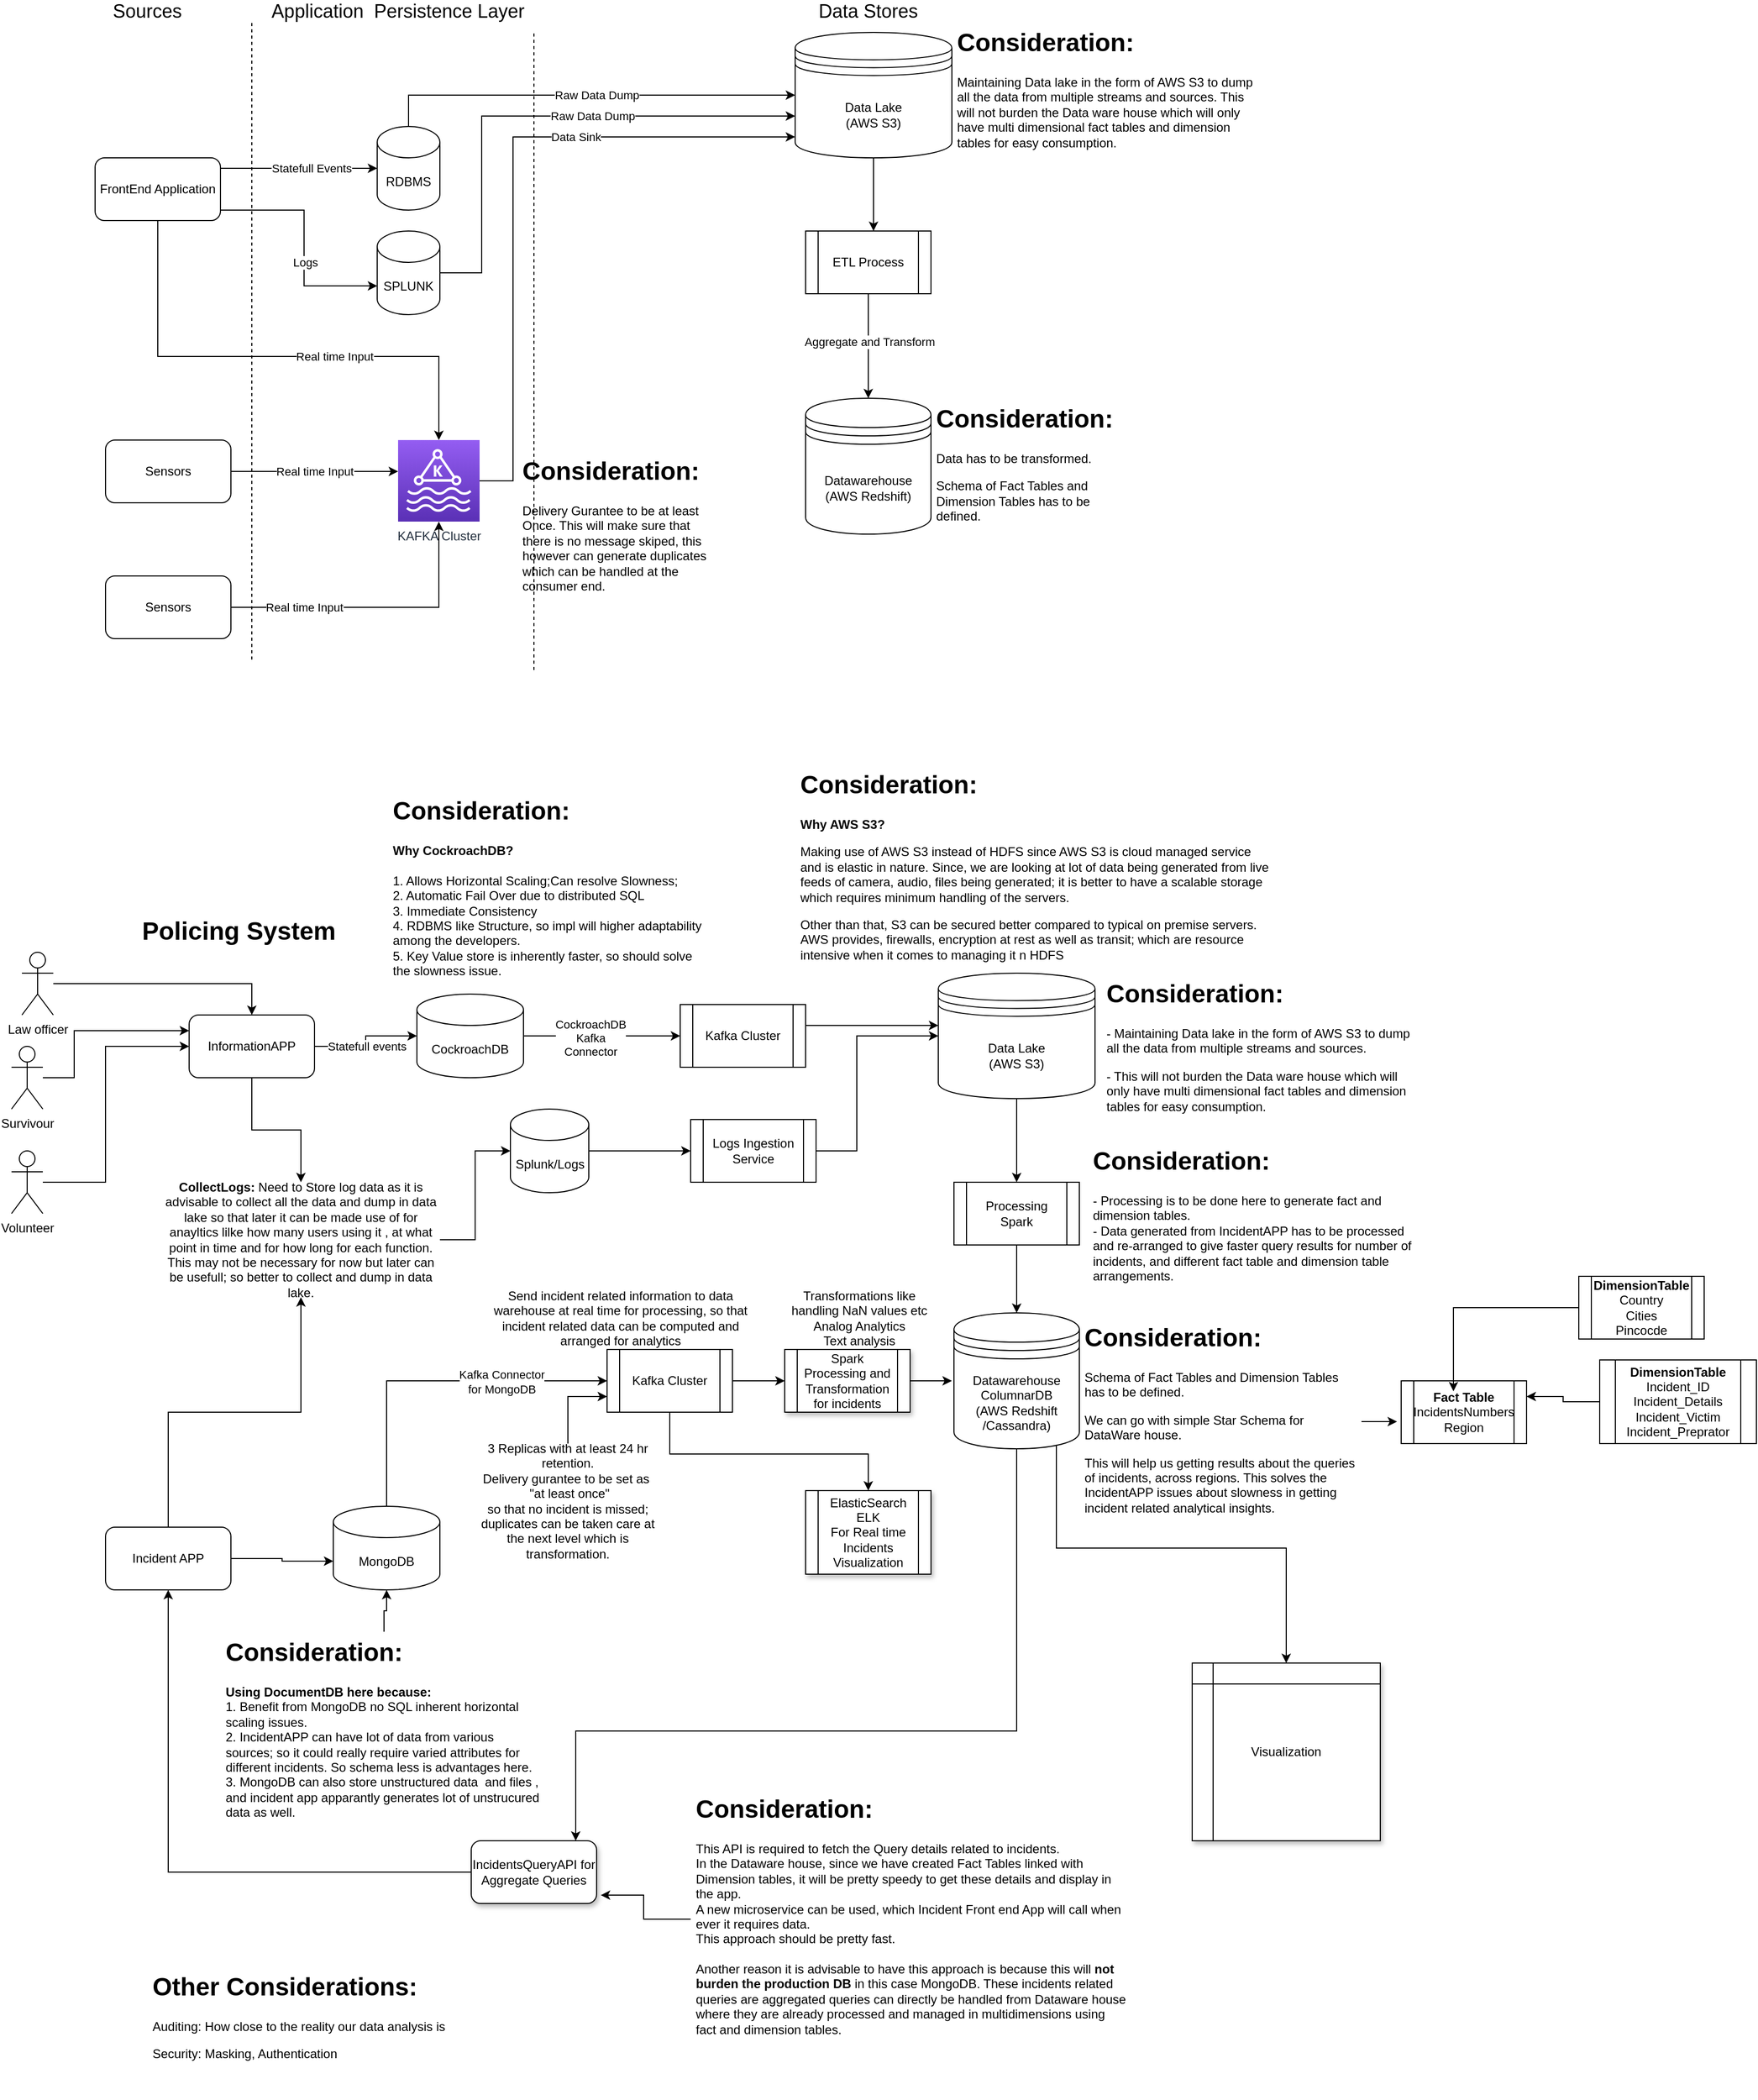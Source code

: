 <mxfile version="14.5.10" type="github">
  <diagram id="86TCpwpJEMBFlHIx1PRZ" name="Page-1">
    <mxGraphModel dx="2109" dy="1843" grid="1" gridSize="10" guides="1" tooltips="1" connect="1" arrows="1" fold="1" page="1" pageScale="1" pageWidth="827" pageHeight="1169" math="0" shadow="0">
      <root>
        <mxCell id="0" />
        <mxCell id="1" parent="0" />
        <mxCell id="M00Jkyyd9K6bwBccqDg0-34" style="edgeStyle=orthogonalEdgeStyle;rounded=0;orthogonalLoop=1;jettySize=auto;html=1;" parent="1" source="M00Jkyyd9K6bwBccqDg0-1" target="M00Jkyyd9K6bwBccqDg0-32" edge="1">
          <mxGeometry relative="1" as="geometry">
            <Array as="points">
              <mxPoint x="320" />
            </Array>
          </mxGeometry>
        </mxCell>
        <mxCell id="M00Jkyyd9K6bwBccqDg0-37" value="Raw Data Dump" style="edgeLabel;html=1;align=center;verticalAlign=middle;resizable=0;points=[];" parent="M00Jkyyd9K6bwBccqDg0-34" vertex="1" connectable="0">
          <mxGeometry x="-0.055" y="1" relative="1" as="geometry">
            <mxPoint x="21" y="1" as="offset" />
          </mxGeometry>
        </mxCell>
        <mxCell id="M00Jkyyd9K6bwBccqDg0-1" value="RDBMS" style="shape=cylinder3;whiteSpace=wrap;html=1;boundedLbl=1;backgroundOutline=1;size=15;" parent="1" vertex="1">
          <mxGeometry x="290" y="30" width="60" height="80" as="geometry" />
        </mxCell>
        <mxCell id="M00Jkyyd9K6bwBccqDg0-10" style="edgeStyle=orthogonalEdgeStyle;rounded=0;orthogonalLoop=1;jettySize=auto;html=1;" parent="1" source="M00Jkyyd9K6bwBccqDg0-2" target="M00Jkyyd9K6bwBccqDg0-1" edge="1">
          <mxGeometry relative="1" as="geometry">
            <Array as="points">
              <mxPoint x="250" y="70" />
              <mxPoint x="250" y="70" />
            </Array>
          </mxGeometry>
        </mxCell>
        <mxCell id="M00Jkyyd9K6bwBccqDg0-14" value="Statefull Events" style="edgeLabel;html=1;align=center;verticalAlign=middle;resizable=0;points=[];" parent="M00Jkyyd9K6bwBccqDg0-10" vertex="1" connectable="0">
          <mxGeometry x="0.4" y="-2" relative="1" as="geometry">
            <mxPoint x="-18" y="-2" as="offset" />
          </mxGeometry>
        </mxCell>
        <mxCell id="M00Jkyyd9K6bwBccqDg0-15" style="edgeStyle=orthogonalEdgeStyle;rounded=0;orthogonalLoop=1;jettySize=auto;html=1;entryX=0;entryY=0;entryDx=0;entryDy=52.5;entryPerimeter=0;" parent="1" source="M00Jkyyd9K6bwBccqDg0-2" target="M00Jkyyd9K6bwBccqDg0-11" edge="1">
          <mxGeometry relative="1" as="geometry">
            <Array as="points">
              <mxPoint x="220" y="110" />
              <mxPoint x="220" y="183" />
            </Array>
          </mxGeometry>
        </mxCell>
        <mxCell id="M00Jkyyd9K6bwBccqDg0-17" value="Logs" style="edgeLabel;html=1;align=center;verticalAlign=middle;resizable=0;points=[];" parent="M00Jkyyd9K6bwBccqDg0-15" vertex="1" connectable="0">
          <mxGeometry x="0.164" y="1" relative="1" as="geometry">
            <mxPoint as="offset" />
          </mxGeometry>
        </mxCell>
        <mxCell id="M00Jkyyd9K6bwBccqDg0-28" value="Real time Input" style="edgeStyle=orthogonalEdgeStyle;rounded=0;orthogonalLoop=1;jettySize=auto;html=1;" parent="1" source="M00Jkyyd9K6bwBccqDg0-2" target="M00Jkyyd9K6bwBccqDg0-19" edge="1">
          <mxGeometry x="0.247" relative="1" as="geometry">
            <Array as="points">
              <mxPoint x="80" y="250" />
              <mxPoint x="349" y="250" />
            </Array>
            <mxPoint as="offset" />
          </mxGeometry>
        </mxCell>
        <mxCell id="M00Jkyyd9K6bwBccqDg0-2" value="FrontEnd Application" style="rounded=1;whiteSpace=wrap;html=1;" parent="1" vertex="1">
          <mxGeometry x="20" y="60" width="120" height="60" as="geometry" />
        </mxCell>
        <mxCell id="M00Jkyyd9K6bwBccqDg0-20" style="edgeStyle=orthogonalEdgeStyle;rounded=0;orthogonalLoop=1;jettySize=auto;html=1;" parent="1" source="M00Jkyyd9K6bwBccqDg0-5" target="M00Jkyyd9K6bwBccqDg0-19" edge="1">
          <mxGeometry relative="1" as="geometry">
            <Array as="points">
              <mxPoint x="190" y="360" />
              <mxPoint x="190" y="360" />
            </Array>
          </mxGeometry>
        </mxCell>
        <mxCell id="M00Jkyyd9K6bwBccqDg0-22" value="Real time Input" style="edgeLabel;html=1;align=center;verticalAlign=middle;resizable=0;points=[];" parent="M00Jkyyd9K6bwBccqDg0-20" vertex="1" connectable="0">
          <mxGeometry x="-0.138" y="4" relative="1" as="geometry">
            <mxPoint x="11" y="4" as="offset" />
          </mxGeometry>
        </mxCell>
        <mxCell id="M00Jkyyd9K6bwBccqDg0-5" value="Sensors&lt;br&gt;" style="rounded=1;whiteSpace=wrap;html=1;" parent="1" vertex="1">
          <mxGeometry x="30" y="330" width="120" height="60" as="geometry" />
        </mxCell>
        <mxCell id="M00Jkyyd9K6bwBccqDg0-21" style="edgeStyle=orthogonalEdgeStyle;rounded=0;orthogonalLoop=1;jettySize=auto;html=1;" parent="1" source="M00Jkyyd9K6bwBccqDg0-6" target="M00Jkyyd9K6bwBccqDg0-19" edge="1">
          <mxGeometry relative="1" as="geometry" />
        </mxCell>
        <mxCell id="M00Jkyyd9K6bwBccqDg0-23" value="Real time Input" style="edgeLabel;html=1;align=center;verticalAlign=middle;resizable=0;points=[];" parent="M00Jkyyd9K6bwBccqDg0-21" vertex="1" connectable="0">
          <mxGeometry x="-0.36" y="-1" relative="1" as="geometry">
            <mxPoint x="-20" y="-1" as="offset" />
          </mxGeometry>
        </mxCell>
        <mxCell id="M00Jkyyd9K6bwBccqDg0-6" value="Sensors&lt;br&gt;" style="rounded=1;whiteSpace=wrap;html=1;" parent="1" vertex="1">
          <mxGeometry x="30" y="460" width="120" height="60" as="geometry" />
        </mxCell>
        <mxCell id="M00Jkyyd9K6bwBccqDg0-8" value="&lt;font style=&quot;font-size: 18px&quot;&gt;Sources&lt;/font&gt;" style="text;html=1;strokeColor=none;fillColor=none;align=center;verticalAlign=middle;whiteSpace=wrap;rounded=0;" parent="1" vertex="1">
          <mxGeometry x="30" y="-90" width="80" height="20" as="geometry" />
        </mxCell>
        <mxCell id="M00Jkyyd9K6bwBccqDg0-36" style="edgeStyle=orthogonalEdgeStyle;rounded=0;orthogonalLoop=1;jettySize=auto;html=1;" parent="1" source="M00Jkyyd9K6bwBccqDg0-11" target="M00Jkyyd9K6bwBccqDg0-32" edge="1">
          <mxGeometry relative="1" as="geometry">
            <Array as="points">
              <mxPoint x="390" y="170" />
              <mxPoint x="390" y="20" />
            </Array>
          </mxGeometry>
        </mxCell>
        <mxCell id="M00Jkyyd9K6bwBccqDg0-38" value="Raw Data Dump" style="edgeLabel;html=1;align=center;verticalAlign=middle;resizable=0;points=[];" parent="M00Jkyyd9K6bwBccqDg0-36" vertex="1" connectable="0">
          <mxGeometry x="0.138" y="-1" relative="1" as="geometry">
            <mxPoint x="17" y="-1" as="offset" />
          </mxGeometry>
        </mxCell>
        <mxCell id="M00Jkyyd9K6bwBccqDg0-11" value="SPLUNK" style="shape=cylinder3;whiteSpace=wrap;html=1;boundedLbl=1;backgroundOutline=1;size=15;" parent="1" vertex="1">
          <mxGeometry x="290" y="130" width="60" height="80" as="geometry" />
        </mxCell>
        <mxCell id="M00Jkyyd9K6bwBccqDg0-16" value="" style="endArrow=none;dashed=1;html=1;" parent="1" edge="1">
          <mxGeometry width="50" height="50" relative="1" as="geometry">
            <mxPoint x="170" y="540" as="sourcePoint" />
            <mxPoint x="170" y="-70" as="targetPoint" />
          </mxGeometry>
        </mxCell>
        <mxCell id="M00Jkyyd9K6bwBccqDg0-18" value="&lt;span style=&quot;font-size: 18px&quot;&gt;Application&amp;nbsp; Persistence Layer&lt;/span&gt;" style="text;html=1;strokeColor=none;fillColor=none;align=center;verticalAlign=middle;whiteSpace=wrap;rounded=0;" parent="1" vertex="1">
          <mxGeometry x="160" y="-90" width="300" height="20" as="geometry" />
        </mxCell>
        <mxCell id="M00Jkyyd9K6bwBccqDg0-50" style="edgeStyle=orthogonalEdgeStyle;rounded=0;orthogonalLoop=1;jettySize=auto;html=1;entryX=0;entryY=0.833;entryDx=0;entryDy=0;entryPerimeter=0;" parent="1" source="M00Jkyyd9K6bwBccqDg0-19" target="M00Jkyyd9K6bwBccqDg0-32" edge="1">
          <mxGeometry relative="1" as="geometry">
            <mxPoint x="610" y="50" as="targetPoint" />
            <Array as="points">
              <mxPoint x="420" y="369" />
              <mxPoint x="420" y="40" />
            </Array>
          </mxGeometry>
        </mxCell>
        <mxCell id="M00Jkyyd9K6bwBccqDg0-51" value="Data Sink" style="edgeLabel;html=1;align=center;verticalAlign=middle;resizable=0;points=[];" parent="M00Jkyyd9K6bwBccqDg0-50" vertex="1" connectable="0">
          <mxGeometry x="-0.04" y="3" relative="1" as="geometry">
            <mxPoint x="63" y="-58" as="offset" />
          </mxGeometry>
        </mxCell>
        <mxCell id="M00Jkyyd9K6bwBccqDg0-19" value="KAFKA Cluster" style="points=[[0,0,0],[0.25,0,0],[0.5,0,0],[0.75,0,0],[1,0,0],[0,1,0],[0.25,1,0],[0.5,1,0],[0.75,1,0],[1,1,0],[0,0.25,0],[0,0.5,0],[0,0.75,0],[1,0.25,0],[1,0.5,0],[1,0.75,0]];outlineConnect=0;fontColor=#232F3E;gradientColor=#945DF2;gradientDirection=north;fillColor=#5A30B5;strokeColor=#ffffff;dashed=0;verticalLabelPosition=bottom;verticalAlign=top;align=center;html=1;fontSize=12;fontStyle=0;aspect=fixed;shape=mxgraph.aws4.resourceIcon;resIcon=mxgraph.aws4.managed_streaming_for_kafka;" parent="1" vertex="1">
          <mxGeometry x="310" y="330" width="78" height="78" as="geometry" />
        </mxCell>
        <mxCell id="M00Jkyyd9K6bwBccqDg0-26" value="" style="endArrow=none;dashed=1;html=1;" parent="1" edge="1">
          <mxGeometry width="50" height="50" relative="1" as="geometry">
            <mxPoint x="440" y="550" as="sourcePoint" />
            <mxPoint x="440" y="-60" as="targetPoint" />
          </mxGeometry>
        </mxCell>
        <mxCell id="M00Jkyyd9K6bwBccqDg0-29" value="&lt;h1&gt;Consideration:&lt;/h1&gt;&lt;div&gt;Delivery Gurantee to be at least Once. This will make sure that there is no message skiped, this however can generate duplicates which can be handled at the consumer end.&lt;/div&gt;" style="text;html=1;strokeColor=none;fillColor=none;spacing=5;spacingTop=-20;whiteSpace=wrap;overflow=hidden;rounded=0;" parent="1" vertex="1">
          <mxGeometry x="423.5" y="340" width="190" height="170" as="geometry" />
        </mxCell>
        <mxCell id="M00Jkyyd9K6bwBccqDg0-30" value="Datawarehouse&lt;br&gt;(AWS Redshift)" style="shape=datastore;whiteSpace=wrap;html=1;" parent="1" vertex="1">
          <mxGeometry x="700" y="290" width="120" height="130" as="geometry" />
        </mxCell>
        <mxCell id="M00Jkyyd9K6bwBccqDg0-39" style="edgeStyle=orthogonalEdgeStyle;rounded=0;orthogonalLoop=1;jettySize=auto;html=1;" parent="1" source="M00Jkyyd9K6bwBccqDg0-32" target="M00Jkyyd9K6bwBccqDg0-33" edge="1">
          <mxGeometry relative="1" as="geometry">
            <Array as="points">
              <mxPoint x="765" y="110" />
              <mxPoint x="765" y="110" />
            </Array>
          </mxGeometry>
        </mxCell>
        <mxCell id="M00Jkyyd9K6bwBccqDg0-32" value="Data Lake&lt;br&gt;(AWS S3)" style="shape=datastore;whiteSpace=wrap;html=1;" parent="1" vertex="1">
          <mxGeometry x="690" y="-60" width="150" height="120" as="geometry" />
        </mxCell>
        <mxCell id="M00Jkyyd9K6bwBccqDg0-41" style="edgeStyle=orthogonalEdgeStyle;rounded=0;orthogonalLoop=1;jettySize=auto;html=1;" parent="1" source="M00Jkyyd9K6bwBccqDg0-33" target="M00Jkyyd9K6bwBccqDg0-30" edge="1">
          <mxGeometry relative="1" as="geometry" />
        </mxCell>
        <mxCell id="M00Jkyyd9K6bwBccqDg0-42" value="Aggregate and Transform" style="edgeLabel;html=1;align=center;verticalAlign=middle;resizable=0;points=[];" parent="M00Jkyyd9K6bwBccqDg0-41" vertex="1" connectable="0">
          <mxGeometry x="-0.08" y="1" relative="1" as="geometry">
            <mxPoint as="offset" />
          </mxGeometry>
        </mxCell>
        <mxCell id="M00Jkyyd9K6bwBccqDg0-33" value="ETL Process" style="shape=process;whiteSpace=wrap;html=1;backgroundOutline=1;" parent="1" vertex="1">
          <mxGeometry x="700" y="130" width="120" height="60" as="geometry" />
        </mxCell>
        <mxCell id="M00Jkyyd9K6bwBccqDg0-44" value="&lt;h1&gt;Consideration:&lt;/h1&gt;&lt;p&gt;Data has to be transformed.&amp;nbsp;&lt;/p&gt;&lt;p&gt;Schema of Fact Tables and Dimension Tables has to be defined.&lt;/p&gt;" style="text;html=1;strokeColor=none;fillColor=none;spacing=5;spacingTop=-20;whiteSpace=wrap;overflow=hidden;rounded=0;" parent="1" vertex="1">
          <mxGeometry x="820" y="290" width="190" height="120" as="geometry" />
        </mxCell>
        <mxCell id="M00Jkyyd9K6bwBccqDg0-47" value="&lt;span style=&quot;font-size: 18px&quot;&gt;Data Stores&lt;/span&gt;" style="text;html=1;strokeColor=none;fillColor=none;align=center;verticalAlign=middle;whiteSpace=wrap;rounded=0;" parent="1" vertex="1">
          <mxGeometry x="650" y="-90" width="220" height="20" as="geometry" />
        </mxCell>
        <mxCell id="M00Jkyyd9K6bwBccqDg0-52" value="&lt;h1&gt;Consideration:&lt;/h1&gt;&lt;p&gt;Maintaining Data lake in the form of AWS S3 to dump all the data from multiple streams and sources. This will not burden the Data ware house which will only have multi dimensional fact tables and dimension tables for easy consumption.&lt;/p&gt;" style="text;html=1;strokeColor=none;fillColor=none;spacing=5;spacingTop=-20;whiteSpace=wrap;overflow=hidden;rounded=0;" parent="1" vertex="1">
          <mxGeometry x="840" y="-70" width="300" height="160" as="geometry" />
        </mxCell>
        <mxCell id="M00Jkyyd9K6bwBccqDg0-67" style="edgeStyle=orthogonalEdgeStyle;rounded=0;orthogonalLoop=1;jettySize=auto;html=1;" parent="1" source="M00Jkyyd9K6bwBccqDg0-53" target="M00Jkyyd9K6bwBccqDg0-55" edge="1">
          <mxGeometry relative="1" as="geometry" />
        </mxCell>
        <mxCell id="M00Jkyyd9K6bwBccqDg0-79" value="Statefull events" style="edgeLabel;html=1;align=center;verticalAlign=middle;resizable=0;points=[];" parent="M00Jkyyd9K6bwBccqDg0-67" vertex="1" connectable="0">
          <mxGeometry x="-0.296" y="3" relative="1" as="geometry">
            <mxPoint x="12" y="3" as="offset" />
          </mxGeometry>
        </mxCell>
        <mxCell id="7txRCt_JXUs7RKzOq8Ak-15" style="edgeStyle=orthogonalEdgeStyle;rounded=0;orthogonalLoop=1;jettySize=auto;html=1;" edge="1" parent="1" source="M00Jkyyd9K6bwBccqDg0-53" target="M00Jkyyd9K6bwBccqDg0-82">
          <mxGeometry relative="1" as="geometry" />
        </mxCell>
        <mxCell id="M00Jkyyd9K6bwBccqDg0-53" value="InformationAPP" style="rounded=1;whiteSpace=wrap;html=1;" parent="1" vertex="1">
          <mxGeometry x="110" y="880" width="120" height="60" as="geometry" />
        </mxCell>
        <mxCell id="M00Jkyyd9K6bwBccqDg0-54" value="&lt;h1&gt;Policing System&lt;/h1&gt;" style="text;html=1;strokeColor=none;fillColor=none;spacing=5;spacingTop=-20;whiteSpace=wrap;overflow=hidden;rounded=0;" parent="1" vertex="1">
          <mxGeometry x="60" y="780" width="370" height="40" as="geometry" />
        </mxCell>
        <mxCell id="M00Jkyyd9K6bwBccqDg0-70" style="edgeStyle=orthogonalEdgeStyle;rounded=0;orthogonalLoop=1;jettySize=auto;html=1;" parent="1" source="M00Jkyyd9K6bwBccqDg0-55" target="M00Jkyyd9K6bwBccqDg0-69" edge="1">
          <mxGeometry relative="1" as="geometry" />
        </mxCell>
        <mxCell id="7txRCt_JXUs7RKzOq8Ak-41" value="CockroachDB&lt;br&gt;Kafka&lt;br&gt;Connector" style="edgeLabel;html=1;align=center;verticalAlign=middle;resizable=0;points=[];" vertex="1" connectable="0" parent="M00Jkyyd9K6bwBccqDg0-70">
          <mxGeometry x="-0.147" y="-2" relative="1" as="geometry">
            <mxPoint as="offset" />
          </mxGeometry>
        </mxCell>
        <mxCell id="M00Jkyyd9K6bwBccqDg0-55" value="CockroachDB" style="shape=cylinder3;whiteSpace=wrap;html=1;boundedLbl=1;backgroundOutline=1;size=15;" parent="1" vertex="1">
          <mxGeometry x="328" y="860" width="102" height="80" as="geometry" />
        </mxCell>
        <mxCell id="M00Jkyyd9K6bwBccqDg0-76" style="edgeStyle=orthogonalEdgeStyle;rounded=0;orthogonalLoop=1;jettySize=auto;html=1;entryX=0.5;entryY=0;entryDx=0;entryDy=0;" parent="1" source="M00Jkyyd9K6bwBccqDg0-56" target="M00Jkyyd9K6bwBccqDg0-53" edge="1">
          <mxGeometry relative="1" as="geometry" />
        </mxCell>
        <mxCell id="M00Jkyyd9K6bwBccqDg0-56" value="Law officer" style="shape=umlActor;verticalLabelPosition=bottom;verticalAlign=top;html=1;outlineConnect=0;" parent="1" vertex="1">
          <mxGeometry x="-50" y="820" width="30" height="60" as="geometry" />
        </mxCell>
        <mxCell id="M00Jkyyd9K6bwBccqDg0-64" style="edgeStyle=orthogonalEdgeStyle;rounded=0;orthogonalLoop=1;jettySize=auto;html=1;entryX=0;entryY=0.25;entryDx=0;entryDy=0;" parent="1" source="M00Jkyyd9K6bwBccqDg0-61" target="M00Jkyyd9K6bwBccqDg0-53" edge="1">
          <mxGeometry relative="1" as="geometry">
            <Array as="points">
              <mxPoint y="940" />
              <mxPoint y="895" />
            </Array>
          </mxGeometry>
        </mxCell>
        <mxCell id="M00Jkyyd9K6bwBccqDg0-61" value="Survivour" style="shape=umlActor;verticalLabelPosition=bottom;verticalAlign=top;html=1;outlineConnect=0;" parent="1" vertex="1">
          <mxGeometry x="-60" y="910" width="30" height="60" as="geometry" />
        </mxCell>
        <mxCell id="M00Jkyyd9K6bwBccqDg0-65" style="edgeStyle=orthogonalEdgeStyle;rounded=0;orthogonalLoop=1;jettySize=auto;html=1;entryX=0;entryY=0.5;entryDx=0;entryDy=0;" parent="1" source="M00Jkyyd9K6bwBccqDg0-62" target="M00Jkyyd9K6bwBccqDg0-53" edge="1">
          <mxGeometry relative="1" as="geometry">
            <Array as="points">
              <mxPoint x="30" y="1040" />
              <mxPoint x="30" y="910" />
            </Array>
          </mxGeometry>
        </mxCell>
        <mxCell id="M00Jkyyd9K6bwBccqDg0-62" value="Volunteer" style="shape=umlActor;verticalLabelPosition=bottom;verticalAlign=top;html=1;outlineConnect=0;" parent="1" vertex="1">
          <mxGeometry x="-60" y="1010" width="30" height="60" as="geometry" />
        </mxCell>
        <mxCell id="M00Jkyyd9K6bwBccqDg0-66" value="&lt;h1&gt;Consideration:&lt;/h1&gt;&lt;div&gt;&lt;b&gt;Why CockroachDB?&lt;/b&gt;&lt;/div&gt;&lt;div&gt;&lt;b&gt;&lt;br&gt;&lt;/b&gt;&lt;/div&gt;&lt;div&gt;1. Allows Horizontal Scaling;Can resolve Slowness;&lt;/div&gt;&lt;div&gt;2. Automatic Fail Over due to distributed SQL&lt;/div&gt;&lt;div&gt;3. Immediate Consistency&lt;/div&gt;&lt;div&gt;4. RDBMS like Structure, so impl will higher adaptability among the developers.&lt;/div&gt;&lt;div&gt;5. Key Value store is inherently faster, so should solve the slowness issue.&lt;/div&gt;&lt;div&gt;&lt;br&gt;&lt;/div&gt;" style="text;html=1;strokeColor=none;fillColor=none;spacing=5;spacingTop=-20;whiteSpace=wrap;overflow=hidden;rounded=0;" parent="1" vertex="1">
          <mxGeometry x="300" y="665" width="310" height="195" as="geometry" />
        </mxCell>
        <mxCell id="M00Jkyyd9K6bwBccqDg0-72" style="edgeStyle=orthogonalEdgeStyle;rounded=0;orthogonalLoop=1;jettySize=auto;html=1;" parent="1" source="M00Jkyyd9K6bwBccqDg0-69" target="M00Jkyyd9K6bwBccqDg0-71" edge="1">
          <mxGeometry relative="1" as="geometry">
            <Array as="points">
              <mxPoint x="770" y="890" />
              <mxPoint x="770" y="890" />
            </Array>
          </mxGeometry>
        </mxCell>
        <mxCell id="M00Jkyyd9K6bwBccqDg0-69" value="Kafka Cluster" style="shape=process;whiteSpace=wrap;html=1;backgroundOutline=1;" parent="1" vertex="1">
          <mxGeometry x="580" y="870" width="120" height="60" as="geometry" />
        </mxCell>
        <mxCell id="M00Jkyyd9K6bwBccqDg0-94" style="edgeStyle=orthogonalEdgeStyle;rounded=0;orthogonalLoop=1;jettySize=auto;html=1;" parent="1" source="M00Jkyyd9K6bwBccqDg0-71" target="M00Jkyyd9K6bwBccqDg0-93" edge="1">
          <mxGeometry relative="1" as="geometry" />
        </mxCell>
        <mxCell id="M00Jkyyd9K6bwBccqDg0-71" value="Data Lake&lt;br&gt;(AWS S3)" style="shape=datastore;whiteSpace=wrap;html=1;" parent="1" vertex="1">
          <mxGeometry x="827" y="840" width="150" height="120" as="geometry" />
        </mxCell>
        <mxCell id="M00Jkyyd9K6bwBccqDg0-73" value="&lt;h1&gt;Consideration:&lt;/h1&gt;&lt;p&gt;- Maintaining Data lake in the form of AWS S3 to dump all the data from multiple streams and sources.&amp;nbsp;&lt;/p&gt;&lt;p&gt;- This will not burden the Data ware house which will only have multi dimensional fact tables and dimension tables for easy consumption.&lt;/p&gt;" style="text;html=1;strokeColor=none;fillColor=none;spacing=5;spacingTop=-20;whiteSpace=wrap;overflow=hidden;rounded=0;" parent="1" vertex="1">
          <mxGeometry x="983" y="840" width="300" height="160" as="geometry" />
        </mxCell>
        <mxCell id="M00Jkyyd9K6bwBccqDg0-75" value="&lt;h1&gt;Consideration:&lt;/h1&gt;&lt;p&gt;&lt;b&gt;Why AWS S3?&lt;/b&gt;&lt;/p&gt;&lt;p&gt;Making use of AWS S3 instead of HDFS since AWS S3 is cloud managed service and is elastic in nature. Since, we are looking at lot of data being generated from live feeds of camera, audio, files being generated; it is better to have a scalable storage which requires minimum handling of the servers.&lt;/p&gt;&lt;p&gt;Other than that, S3 can be secured better compared to typical on premise servers. AWS provides, firewalls, encryption at rest as well as transit; which are resource intensive when it comes to managing it n HDFS&lt;/p&gt;" style="text;html=1;strokeColor=none;fillColor=none;spacing=5;spacingTop=-20;whiteSpace=wrap;overflow=hidden;rounded=0;" parent="1" vertex="1">
          <mxGeometry x="690" y="640" width="460" height="200" as="geometry" />
        </mxCell>
        <mxCell id="M00Jkyyd9K6bwBccqDg0-86" style="edgeStyle=orthogonalEdgeStyle;rounded=0;orthogonalLoop=1;jettySize=auto;html=1;entryX=0;entryY=0.5;entryDx=0;entryDy=0;" parent="1" source="M00Jkyyd9K6bwBccqDg0-80" target="M00Jkyyd9K6bwBccqDg0-85" edge="1">
          <mxGeometry relative="1" as="geometry" />
        </mxCell>
        <mxCell id="M00Jkyyd9K6bwBccqDg0-80" value="Splunk/Logs" style="shape=cylinder3;whiteSpace=wrap;html=1;boundedLbl=1;backgroundOutline=1;size=15;" parent="1" vertex="1">
          <mxGeometry x="417.5" y="970" width="75" height="80" as="geometry" />
        </mxCell>
        <mxCell id="M00Jkyyd9K6bwBccqDg0-88" style="edgeStyle=orthogonalEdgeStyle;rounded=0;orthogonalLoop=1;jettySize=auto;html=1;entryX=0;entryY=0.5;entryDx=0;entryDy=0;" parent="1" source="M00Jkyyd9K6bwBccqDg0-85" target="M00Jkyyd9K6bwBccqDg0-71" edge="1">
          <mxGeometry relative="1" as="geometry">
            <Array as="points">
              <mxPoint x="749" y="1010" />
              <mxPoint x="749" y="900" />
            </Array>
          </mxGeometry>
        </mxCell>
        <mxCell id="M00Jkyyd9K6bwBccqDg0-85" value="Logs Ingestion Service" style="shape=process;whiteSpace=wrap;html=1;backgroundOutline=1;" parent="1" vertex="1">
          <mxGeometry x="590" y="980" width="120" height="60" as="geometry" />
        </mxCell>
        <mxCell id="7txRCt_JXUs7RKzOq8Ak-7" style="edgeStyle=orthogonalEdgeStyle;rounded=0;orthogonalLoop=1;jettySize=auto;html=1;entryX=0;entryY=0;entryDx=0;entryDy=52.5;entryPerimeter=0;" edge="1" parent="1" source="M00Jkyyd9K6bwBccqDg0-89" target="7txRCt_JXUs7RKzOq8Ak-1">
          <mxGeometry relative="1" as="geometry" />
        </mxCell>
        <mxCell id="7txRCt_JXUs7RKzOq8Ak-13" style="edgeStyle=orthogonalEdgeStyle;rounded=0;orthogonalLoop=1;jettySize=auto;html=1;" edge="1" parent="1" source="M00Jkyyd9K6bwBccqDg0-89" target="M00Jkyyd9K6bwBccqDg0-82">
          <mxGeometry relative="1" as="geometry" />
        </mxCell>
        <mxCell id="M00Jkyyd9K6bwBccqDg0-89" value="Incident APP" style="rounded=1;whiteSpace=wrap;html=1;" parent="1" vertex="1">
          <mxGeometry x="30" y="1370" width="120" height="60" as="geometry" />
        </mxCell>
        <mxCell id="7txRCt_JXUs7RKzOq8Ak-21" style="edgeStyle=orthogonalEdgeStyle;rounded=0;orthogonalLoop=1;jettySize=auto;html=1;" edge="1" parent="1" source="M00Jkyyd9K6bwBccqDg0-90" target="7txRCt_JXUs7RKzOq8Ak-20">
          <mxGeometry relative="1" as="geometry">
            <Array as="points">
              <mxPoint x="902" y="1565" />
              <mxPoint x="480" y="1565" />
            </Array>
          </mxGeometry>
        </mxCell>
        <mxCell id="7txRCt_JXUs7RKzOq8Ak-28" style="edgeStyle=orthogonalEdgeStyle;rounded=0;orthogonalLoop=1;jettySize=auto;html=1;exitX=0.783;exitY=0.969;exitDx=0;exitDy=0;exitPerimeter=0;" edge="1" parent="1" source="M00Jkyyd9K6bwBccqDg0-90" target="7txRCt_JXUs7RKzOq8Ak-27">
          <mxGeometry relative="1" as="geometry">
            <Array as="points">
              <mxPoint x="940" y="1291" />
              <mxPoint x="940" y="1390" />
              <mxPoint x="1160" y="1390" />
            </Array>
          </mxGeometry>
        </mxCell>
        <mxCell id="M00Jkyyd9K6bwBccqDg0-90" value="Datawarehouse&lt;br&gt;ColumnarDB&lt;br&gt;(AWS Redshift /Cassandra)&lt;br&gt;" style="shape=datastore;whiteSpace=wrap;html=1;" parent="1" vertex="1">
          <mxGeometry x="842" y="1165" width="120" height="130" as="geometry" />
        </mxCell>
        <mxCell id="7txRCt_JXUs7RKzOq8Ak-43" style="edgeStyle=orthogonalEdgeStyle;rounded=0;orthogonalLoop=1;jettySize=auto;html=1;entryX=-0.033;entryY=0.65;entryDx=0;entryDy=0;entryPerimeter=0;" edge="1" parent="1" source="M00Jkyyd9K6bwBccqDg0-92" target="M00Jkyyd9K6bwBccqDg0-97">
          <mxGeometry relative="1" as="geometry" />
        </mxCell>
        <mxCell id="M00Jkyyd9K6bwBccqDg0-92" value="&lt;h1&gt;Consideration:&lt;/h1&gt;&lt;p&gt;&lt;span&gt;Schema of Fact Tables and Dimension Tables has to be defined.&lt;/span&gt;&lt;br&gt;&lt;/p&gt;&lt;p&gt;&lt;span&gt;We can go with simple Star Schema for DataWare house.&amp;nbsp;&lt;/span&gt;&lt;/p&gt;&lt;p&gt;&lt;span&gt;This will help us getting results about the queries of incidents, across regions. This solves the IncidentAPP issues about slowness in getting incident related analytical insights.&lt;/span&gt;&lt;/p&gt;" style="text;html=1;strokeColor=none;fillColor=none;spacing=5;spacingTop=-20;whiteSpace=wrap;overflow=hidden;rounded=0;" parent="1" vertex="1">
          <mxGeometry x="962" y="1169" width="270" height="200" as="geometry" />
        </mxCell>
        <mxCell id="M00Jkyyd9K6bwBccqDg0-95" style="edgeStyle=orthogonalEdgeStyle;rounded=0;orthogonalLoop=1;jettySize=auto;html=1;" parent="1" source="M00Jkyyd9K6bwBccqDg0-93" target="M00Jkyyd9K6bwBccqDg0-90" edge="1">
          <mxGeometry relative="1" as="geometry" />
        </mxCell>
        <mxCell id="M00Jkyyd9K6bwBccqDg0-93" value="Processing&lt;br&gt;Spark" style="shape=process;whiteSpace=wrap;html=1;backgroundOutline=1;" parent="1" vertex="1">
          <mxGeometry x="842" y="1040" width="120" height="60" as="geometry" />
        </mxCell>
        <mxCell id="M00Jkyyd9K6bwBccqDg0-96" value="&lt;h1&gt;Consideration:&lt;/h1&gt;&lt;div&gt;- Processing is to be done here to generate fact and dimension tables.&amp;nbsp;&lt;/div&gt;&lt;div&gt;- Data generated from IncidentAPP has to be processed and re-arranged to give faster query results for number of incidents, and different fact table and dimension table arrangements.&lt;/div&gt;" style="text;html=1;strokeColor=none;fillColor=none;spacing=5;spacingTop=-20;whiteSpace=wrap;overflow=hidden;rounded=0;" parent="1" vertex="1">
          <mxGeometry x="970" y="1000" width="313" height="160" as="geometry" />
        </mxCell>
        <mxCell id="M00Jkyyd9K6bwBccqDg0-97" value="&lt;b&gt;Fact Table&lt;br&gt;&lt;/b&gt;IncidentsNumbers&lt;br&gt;Region" style="shape=process;whiteSpace=wrap;html=1;backgroundOutline=1;" parent="1" vertex="1">
          <mxGeometry x="1270" y="1230" width="120" height="60" as="geometry" />
        </mxCell>
        <mxCell id="M00Jkyyd9K6bwBccqDg0-104" style="edgeStyle=orthogonalEdgeStyle;rounded=0;orthogonalLoop=1;jettySize=auto;html=1;entryX=0.417;entryY=0.167;entryDx=0;entryDy=0;entryPerimeter=0;exitX=0;exitY=0.5;exitDx=0;exitDy=0;" parent="1" source="M00Jkyyd9K6bwBccqDg0-98" target="M00Jkyyd9K6bwBccqDg0-97" edge="1">
          <mxGeometry relative="1" as="geometry" />
        </mxCell>
        <mxCell id="M00Jkyyd9K6bwBccqDg0-98" value="&lt;b&gt;DimensionTable&lt;/b&gt;&lt;br&gt;Country&lt;br&gt;Cities&lt;br&gt;Pincocde" style="shape=process;whiteSpace=wrap;html=1;backgroundOutline=1;" parent="1" vertex="1">
          <mxGeometry x="1440" y="1130" width="120" height="60" as="geometry" />
        </mxCell>
        <mxCell id="M00Jkyyd9K6bwBccqDg0-101" style="edgeStyle=orthogonalEdgeStyle;rounded=0;orthogonalLoop=1;jettySize=auto;html=1;entryX=1;entryY=0.25;entryDx=0;entryDy=0;" parent="1" source="M00Jkyyd9K6bwBccqDg0-99" target="M00Jkyyd9K6bwBccqDg0-97" edge="1">
          <mxGeometry relative="1" as="geometry" />
        </mxCell>
        <mxCell id="M00Jkyyd9K6bwBccqDg0-99" value="&lt;b&gt;DimensionTable&lt;/b&gt;&lt;br&gt;Incident_ID&lt;br&gt;Incident_Details&lt;br&gt;Incident_Victim&lt;br&gt;Incident_Preprator" style="shape=process;whiteSpace=wrap;html=1;backgroundOutline=1;" parent="1" vertex="1">
          <mxGeometry x="1460" y="1210" width="150" height="80" as="geometry" />
        </mxCell>
        <mxCell id="7txRCt_JXUs7RKzOq8Ak-9" style="edgeStyle=orthogonalEdgeStyle;rounded=0;orthogonalLoop=1;jettySize=auto;html=1;entryX=0;entryY=0.5;entryDx=0;entryDy=0;exitX=0.5;exitY=0;exitDx=0;exitDy=0;exitPerimeter=0;" edge="1" parent="1" source="7txRCt_JXUs7RKzOq8Ak-1" target="7txRCt_JXUs7RKzOq8Ak-8">
          <mxGeometry relative="1" as="geometry" />
        </mxCell>
        <mxCell id="7txRCt_JXUs7RKzOq8Ak-24" value="Kafka Connector &lt;br&gt;for MongoDB" style="edgeLabel;html=1;align=center;verticalAlign=middle;resizable=0;points=[];" vertex="1" connectable="0" parent="7txRCt_JXUs7RKzOq8Ak-9">
          <mxGeometry x="0.389" y="-1" relative="1" as="geometry">
            <mxPoint as="offset" />
          </mxGeometry>
        </mxCell>
        <mxCell id="7txRCt_JXUs7RKzOq8Ak-1" value="MongoDB" style="shape=cylinder3;whiteSpace=wrap;html=1;boundedLbl=1;backgroundOutline=1;size=15;" vertex="1" parent="1">
          <mxGeometry x="248" y="1350" width="102" height="80" as="geometry" />
        </mxCell>
        <mxCell id="7txRCt_JXUs7RKzOq8Ak-47" style="edgeStyle=orthogonalEdgeStyle;rounded=0;orthogonalLoop=1;jettySize=auto;html=1;entryX=0.5;entryY=1;entryDx=0;entryDy=0;entryPerimeter=0;" edge="1" parent="1" source="7txRCt_JXUs7RKzOq8Ak-4" target="7txRCt_JXUs7RKzOq8Ak-1">
          <mxGeometry relative="1" as="geometry" />
        </mxCell>
        <mxCell id="7txRCt_JXUs7RKzOq8Ak-4" value="&lt;h1&gt;Consideration:&lt;/h1&gt;&lt;div&gt;&lt;b&gt;Using DocumentDB here because:&lt;/b&gt;&lt;/div&gt;&lt;div&gt;1. Benefit from MongoDB no SQL inherent horizontal scaling issues.&lt;/div&gt;&lt;div&gt;2. IncidentAPP can have lot of data from various sources; so it could really require varied attributes for different incidents. So schema less is advantages here.&lt;/div&gt;&lt;div&gt;3. MongoDB can also store unstructured data&amp;nbsp; and files , and incident app apparantly generates lot of unstrucured data as well.&lt;/div&gt;&lt;div&gt;&lt;br&gt;&lt;/div&gt;&lt;div&gt;&lt;br&gt;&lt;/div&gt;" style="text;html=1;strokeColor=none;fillColor=none;spacing=5;spacingTop=-20;whiteSpace=wrap;overflow=hidden;rounded=0;" vertex="1" parent="1">
          <mxGeometry x="140" y="1470" width="313" height="190" as="geometry" />
        </mxCell>
        <mxCell id="7txRCt_JXUs7RKzOq8Ak-14" style="edgeStyle=orthogonalEdgeStyle;rounded=0;orthogonalLoop=1;jettySize=auto;html=1;" edge="1" parent="1" source="M00Jkyyd9K6bwBccqDg0-82" target="M00Jkyyd9K6bwBccqDg0-80">
          <mxGeometry relative="1" as="geometry" />
        </mxCell>
        <mxCell id="M00Jkyyd9K6bwBccqDg0-82" value="&lt;b&gt;CollectLogs:&lt;/b&gt; Need to Store log data as it is advisable to collect all the data and dump in data lake so that later it can be made use of for anayltics lilke how many users using it , at what point in time and for how long for each function. This may not be necessary for now but later can be usefull; so better to collect and dump in data lake." style="text;html=1;strokeColor=none;fillColor=none;align=center;verticalAlign=middle;whiteSpace=wrap;rounded=0;shadow=1;" parent="1" vertex="1">
          <mxGeometry x="84" y="1040" width="266" height="110" as="geometry" />
        </mxCell>
        <mxCell id="7txRCt_JXUs7RKzOq8Ak-38" style="edgeStyle=orthogonalEdgeStyle;rounded=0;orthogonalLoop=1;jettySize=auto;html=1;" edge="1" parent="1" source="7txRCt_JXUs7RKzOq8Ak-8" target="7txRCt_JXUs7RKzOq8Ak-29">
          <mxGeometry relative="1" as="geometry" />
        </mxCell>
        <mxCell id="7txRCt_JXUs7RKzOq8Ak-40" style="edgeStyle=orthogonalEdgeStyle;rounded=0;orthogonalLoop=1;jettySize=auto;html=1;entryX=0.5;entryY=0;entryDx=0;entryDy=0;" edge="1" parent="1" source="7txRCt_JXUs7RKzOq8Ak-8" target="7txRCt_JXUs7RKzOq8Ak-39">
          <mxGeometry relative="1" as="geometry">
            <Array as="points">
              <mxPoint x="570" y="1300" />
              <mxPoint x="760" y="1300" />
            </Array>
          </mxGeometry>
        </mxCell>
        <mxCell id="7txRCt_JXUs7RKzOq8Ak-8" value="Kafka Cluster" style="shape=process;whiteSpace=wrap;html=1;backgroundOutline=1;" vertex="1" parent="1">
          <mxGeometry x="510" y="1200" width="120" height="60" as="geometry" />
        </mxCell>
        <mxCell id="7txRCt_JXUs7RKzOq8Ak-22" style="edgeStyle=orthogonalEdgeStyle;rounded=0;orthogonalLoop=1;jettySize=auto;html=1;entryX=0.5;entryY=1;entryDx=0;entryDy=0;" edge="1" parent="1" source="7txRCt_JXUs7RKzOq8Ak-20" target="M00Jkyyd9K6bwBccqDg0-89">
          <mxGeometry relative="1" as="geometry" />
        </mxCell>
        <mxCell id="7txRCt_JXUs7RKzOq8Ak-20" value="IncidentsQueryAPI for Aggregate Queries" style="rounded=1;whiteSpace=wrap;html=1;shadow=1;" vertex="1" parent="1">
          <mxGeometry x="380" y="1670" width="120" height="60" as="geometry" />
        </mxCell>
        <mxCell id="7txRCt_JXUs7RKzOq8Ak-46" style="edgeStyle=orthogonalEdgeStyle;rounded=0;orthogonalLoop=1;jettySize=auto;html=1;entryX=1.033;entryY=0.867;entryDx=0;entryDy=0;entryPerimeter=0;" edge="1" parent="1" source="7txRCt_JXUs7RKzOq8Ak-23" target="7txRCt_JXUs7RKzOq8Ak-20">
          <mxGeometry relative="1" as="geometry" />
        </mxCell>
        <mxCell id="7txRCt_JXUs7RKzOq8Ak-23" value="&lt;h1&gt;Consideration:&lt;/h1&gt;&lt;div&gt;This API is required to fetch the Query details related to incidents.&amp;nbsp;&lt;/div&gt;&lt;div&gt;In the Dataware house, since we have created Fact Tables linked with Dimension tables, it will be pretty speedy to get these details and display in the app.&lt;/div&gt;&lt;div&gt;A new microservice can be used, which Incident Front end App will call when ever it requires data.&amp;nbsp;&lt;/div&gt;&lt;div&gt;This approach should be pretty fast.&lt;/div&gt;&lt;div&gt;&lt;br&gt;&lt;/div&gt;&lt;div&gt;Another reason it is advisable to have this approach is because this will &lt;b&gt;not burden the production DB&lt;/b&gt; in this case MongoDB. These incidents related queries are aggregated queries can directly be handled from Dataware house where they are already processed and managed in multidimensions using fact and dimension tables.&lt;/div&gt;&lt;div&gt;&lt;br&gt;&lt;/div&gt;&lt;div&gt;&lt;br&gt;&lt;/div&gt;&lt;div&gt;&lt;br&gt;&lt;/div&gt;" style="text;html=1;strokeColor=none;fillColor=none;spacing=5;spacingTop=-20;whiteSpace=wrap;overflow=hidden;rounded=0;" vertex="1" parent="1">
          <mxGeometry x="590" y="1620" width="420" height="250" as="geometry" />
        </mxCell>
        <mxCell id="7txRCt_JXUs7RKzOq8Ak-26" value="Send incident related information to data warehouse at real time for processing, so that incident related data can be computed and arranged for analytics" style="text;html=1;strokeColor=none;fillColor=none;align=center;verticalAlign=middle;whiteSpace=wrap;rounded=0;shadow=1;" vertex="1" parent="1">
          <mxGeometry x="388" y="1145.5" width="270" height="49" as="geometry" />
        </mxCell>
        <mxCell id="7txRCt_JXUs7RKzOq8Ak-27" value="Visualization" style="shape=internalStorage;whiteSpace=wrap;html=1;backgroundOutline=1;shadow=1;" vertex="1" parent="1">
          <mxGeometry x="1070" y="1500" width="180" height="170" as="geometry" />
        </mxCell>
        <mxCell id="7txRCt_JXUs7RKzOq8Ak-37" style="edgeStyle=orthogonalEdgeStyle;rounded=0;orthogonalLoop=1;jettySize=auto;html=1;" edge="1" parent="1" source="7txRCt_JXUs7RKzOq8Ak-29">
          <mxGeometry relative="1" as="geometry">
            <mxPoint x="840" y="1230" as="targetPoint" />
          </mxGeometry>
        </mxCell>
        <mxCell id="7txRCt_JXUs7RKzOq8Ak-29" value="Spark Processing and Transformation for incidents" style="shape=process;whiteSpace=wrap;html=1;backgroundOutline=1;shadow=1;" vertex="1" parent="1">
          <mxGeometry x="680" y="1200" width="120" height="60" as="geometry" />
        </mxCell>
        <mxCell id="7txRCt_JXUs7RKzOq8Ak-33" value="Transformations like handling NaN values etc&lt;br&gt;Analog Analytics&lt;br&gt;Text analysis" style="text;html=1;strokeColor=none;fillColor=none;align=center;verticalAlign=middle;whiteSpace=wrap;rounded=0;shadow=1;" vertex="1" parent="1">
          <mxGeometry x="683" y="1140" width="137" height="60" as="geometry" />
        </mxCell>
        <mxCell id="7txRCt_JXUs7RKzOq8Ak-39" value="ElasticSearch ELK&lt;br&gt;For Real time Incidents Visualization" style="shape=process;whiteSpace=wrap;html=1;backgroundOutline=1;shadow=1;" vertex="1" parent="1">
          <mxGeometry x="700" y="1335" width="120" height="80" as="geometry" />
        </mxCell>
        <mxCell id="7txRCt_JXUs7RKzOq8Ak-45" style="edgeStyle=orthogonalEdgeStyle;rounded=0;orthogonalLoop=1;jettySize=auto;html=1;entryX=0;entryY=0.75;entryDx=0;entryDy=0;" edge="1" parent="1" source="7txRCt_JXUs7RKzOq8Ak-44" target="7txRCt_JXUs7RKzOq8Ak-8">
          <mxGeometry relative="1" as="geometry" />
        </mxCell>
        <mxCell id="7txRCt_JXUs7RKzOq8Ak-44" value="3 Replicas with at least 24 hr retention.&lt;br&gt;Delivery gurantee to be set as&amp;nbsp; &amp;nbsp;&quot;at least once&quot;&lt;br&gt;so that no incident is missed; duplicates can be taken care at the next level which is transformation." style="text;html=1;strokeColor=none;fillColor=none;align=center;verticalAlign=middle;whiteSpace=wrap;rounded=0;shadow=1;" vertex="1" parent="1">
          <mxGeometry x="380" y="1290" width="185" height="110" as="geometry" />
        </mxCell>
        <mxCell id="7txRCt_JXUs7RKzOq8Ak-49" value="&lt;h1&gt;Other Considerations:&lt;/h1&gt;&lt;p&gt;Auditing: How close to the reality our data analysis is&lt;/p&gt;&lt;p&gt;Security: Masking, Authentication&lt;/p&gt;" style="text;html=1;strokeColor=none;fillColor=none;spacing=5;spacingTop=-20;whiteSpace=wrap;overflow=hidden;rounded=0;shadow=1;" vertex="1" parent="1">
          <mxGeometry x="70" y="1790" width="310" height="120" as="geometry" />
        </mxCell>
      </root>
    </mxGraphModel>
  </diagram>
</mxfile>
